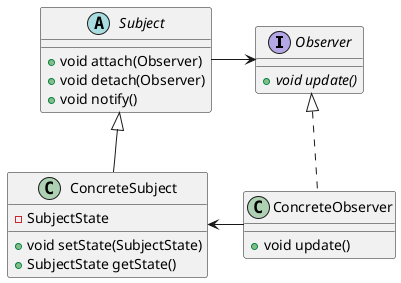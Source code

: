 @startuml
interface Observer {
    + {abstract} void update()
}

class ConcreteObserver implements Observer {
    + void update()
}

abstract class Subject {
    + void attach(Observer)
    + void detach(Observer)
    + void notify()
}

Subject -right-> Observer

class ConcreteSubject extends Subject {
    - SubjectState
    + void setState(SubjectState)
    + SubjectState getState()
}

ConcreteObserver -left-> ConcreteSubject
@enduml